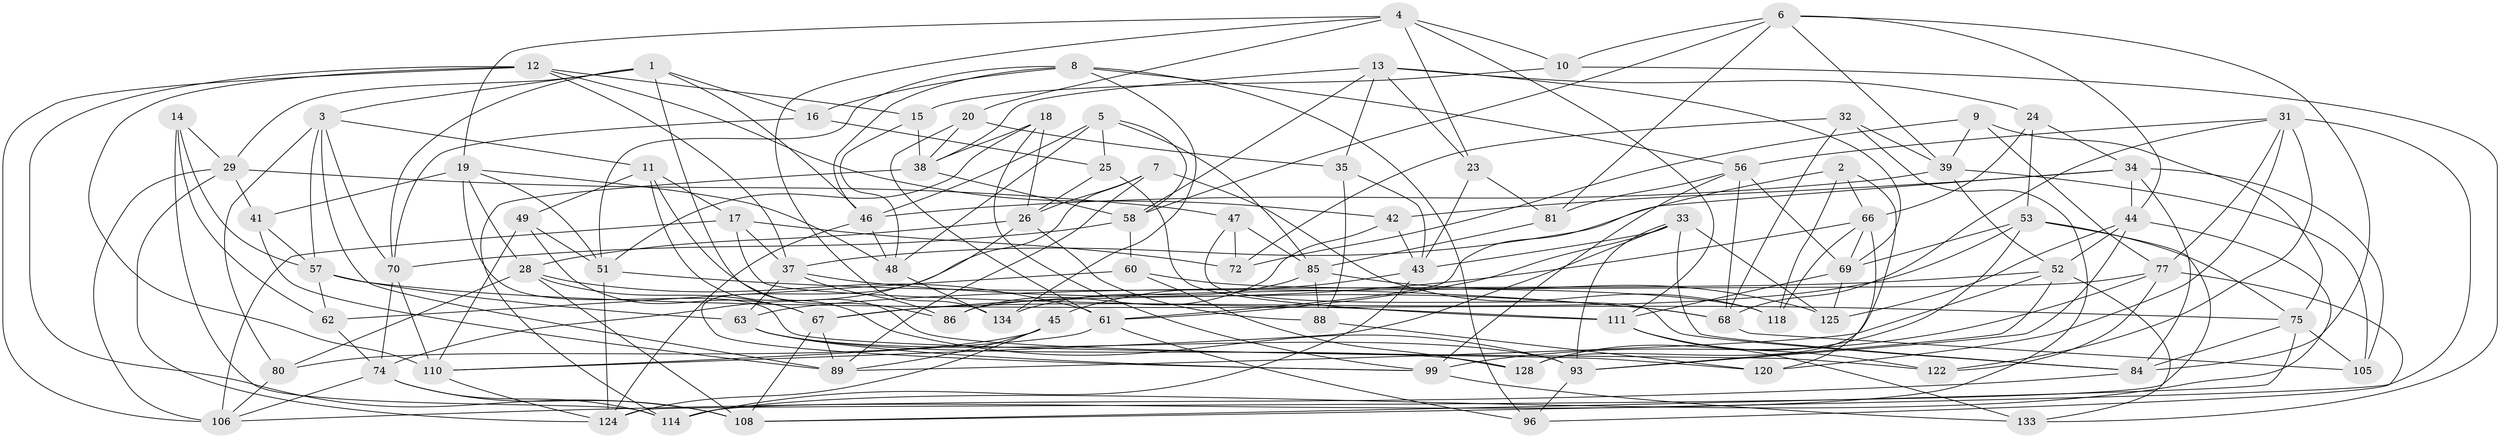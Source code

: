 // Generated by graph-tools (version 1.1) at 2025/52/02/27/25 19:52:28]
// undirected, 86 vertices, 221 edges
graph export_dot {
graph [start="1"]
  node [color=gray90,style=filled];
  1 [super="+137"];
  2;
  3 [super="+30"];
  4 [super="+22"];
  5 [super="+27"];
  6 [super="+117"];
  7;
  8 [super="+21"];
  9;
  10;
  11 [super="+119"];
  12 [super="+36"];
  13 [super="+50"];
  14;
  15;
  16;
  17 [super="+103"];
  18;
  19 [super="+40"];
  20;
  23;
  24;
  25;
  26 [super="+136"];
  28 [super="+100"];
  29 [super="+83"];
  31 [super="+113"];
  32;
  33 [super="+104"];
  34 [super="+91"];
  35;
  37 [super="+64"];
  38 [super="+59"];
  39 [super="+102"];
  41;
  42;
  43 [super="+54"];
  44 [super="+73"];
  45;
  46 [super="+71"];
  47;
  48 [super="+55"];
  49;
  51 [super="+131"];
  52 [super="+65"];
  53 [super="+97"];
  56 [super="+76"];
  57 [super="+115"];
  58 [super="+101"];
  60;
  61 [super="+95"];
  62;
  63 [super="+132"];
  66 [super="+79"];
  67 [super="+87"];
  68 [super="+82"];
  69 [super="+98"];
  70 [super="+94"];
  72;
  74 [super="+129"];
  75 [super="+78"];
  77 [super="+116"];
  80;
  81;
  84 [super="+135"];
  85 [super="+90"];
  86;
  88;
  89 [super="+92"];
  93 [super="+109"];
  96;
  99 [super="+107"];
  105;
  106 [super="+123"];
  108 [super="+130"];
  110 [super="+121"];
  111 [super="+112"];
  114 [super="+126"];
  118;
  120;
  122;
  124 [super="+127"];
  125;
  128;
  133;
  134;
  1 -- 46;
  1 -- 120;
  1 -- 16;
  1 -- 3;
  1 -- 29;
  1 -- 70;
  2 -- 118;
  2 -- 128;
  2 -- 61;
  2 -- 66;
  3 -- 80;
  3 -- 89;
  3 -- 57;
  3 -- 70;
  3 -- 11;
  4 -- 23;
  4 -- 20;
  4 -- 19;
  4 -- 10;
  4 -- 134;
  4 -- 111;
  5 -- 85;
  5 -- 46;
  5 -- 48 [weight=2];
  5 -- 25;
  5 -- 58;
  6 -- 10;
  6 -- 84;
  6 -- 81;
  6 -- 44;
  6 -- 39;
  6 -- 58;
  7 -- 89;
  7 -- 118;
  7 -- 74;
  7 -- 26;
  8 -- 134;
  8 -- 16;
  8 -- 51;
  8 -- 96;
  8 -- 46;
  8 -- 56;
  9 -- 77;
  9 -- 39;
  9 -- 72;
  9 -- 75;
  10 -- 15;
  10 -- 133;
  11 -- 17 [weight=2];
  11 -- 86;
  11 -- 49;
  11 -- 93;
  12 -- 106;
  12 -- 37;
  12 -- 108;
  12 -- 42;
  12 -- 110;
  12 -- 15;
  13 -- 24;
  13 -- 35;
  13 -- 23;
  13 -- 38;
  13 -- 58;
  13 -- 69;
  14 -- 29;
  14 -- 62;
  14 -- 114;
  14 -- 57;
  15 -- 48;
  15 -- 38;
  16 -- 25;
  16 -- 70;
  17 -- 111;
  17 -- 37;
  17 -- 72;
  17 -- 106;
  18 -- 38;
  18 -- 99;
  18 -- 26;
  18 -- 51;
  19 -- 122;
  19 -- 41;
  19 -- 28;
  19 -- 51;
  19 -- 48;
  20 -- 38;
  20 -- 35;
  20 -- 61;
  23 -- 81;
  23 -- 43;
  24 -- 34;
  24 -- 66;
  24 -- 53;
  25 -- 111;
  25 -- 26;
  26 -- 88;
  26 -- 28;
  26 -- 99;
  28 -- 80;
  28 -- 67;
  28 -- 108;
  28 -- 61;
  29 -- 41;
  29 -- 47;
  29 -- 106;
  29 -- 124;
  31 -- 77;
  31 -- 120;
  31 -- 122;
  31 -- 108;
  31 -- 68;
  31 -- 56;
  32 -- 114;
  32 -- 72;
  32 -- 39;
  32 -- 68;
  33 -- 125;
  33 -- 84;
  33 -- 43;
  33 -- 93;
  33 -- 61;
  33 -- 110;
  34 -- 84;
  34 -- 37;
  34 -- 105;
  34 -- 42;
  34 -- 44;
  35 -- 88;
  35 -- 43;
  37 -- 63;
  37 -- 86;
  37 -- 68;
  38 -- 58;
  38 -- 114;
  39 -- 105;
  39 -- 46;
  39 -- 52;
  41 -- 57;
  41 -- 89;
  42 -- 86;
  42 -- 43;
  43 -- 45;
  43 -- 114;
  44 -- 93;
  44 -- 114;
  44 -- 52;
  44 -- 125;
  45 -- 80;
  45 -- 124;
  45 -- 89;
  46 -- 48;
  46 -- 124;
  47 -- 72;
  47 -- 84;
  47 -- 85;
  48 -- 134;
  49 -- 110;
  49 -- 67;
  49 -- 51;
  51 -- 124;
  51 -- 68;
  52 -- 89;
  52 -- 63;
  52 -- 93;
  52 -- 133;
  53 -- 128;
  53 -- 124;
  53 -- 75;
  53 -- 67;
  53 -- 69;
  56 -- 69;
  56 -- 99;
  56 -- 68;
  56 -- 81;
  57 -- 62;
  57 -- 75;
  57 -- 63;
  58 -- 60;
  58 -- 70;
  60 -- 128;
  60 -- 62;
  60 -- 118;
  61 -- 96;
  61 -- 110;
  62 -- 74;
  63 -- 128;
  63 -- 99;
  63 -- 93;
  66 -- 67;
  66 -- 69;
  66 -- 118;
  66 -- 120;
  67 -- 108;
  67 -- 89;
  68 -- 105;
  69 -- 125;
  69 -- 111;
  70 -- 74;
  70 -- 110;
  74 -- 114;
  74 -- 108;
  74 -- 106;
  75 -- 105;
  75 -- 108;
  75 -- 84;
  77 -- 96;
  77 -- 86;
  77 -- 122;
  77 -- 99;
  80 -- 106;
  81 -- 85;
  84 -- 106;
  85 -- 134;
  85 -- 88;
  85 -- 125;
  88 -- 120;
  93 -- 96;
  99 -- 133;
  110 -- 124;
  111 -- 133;
  111 -- 122;
}
